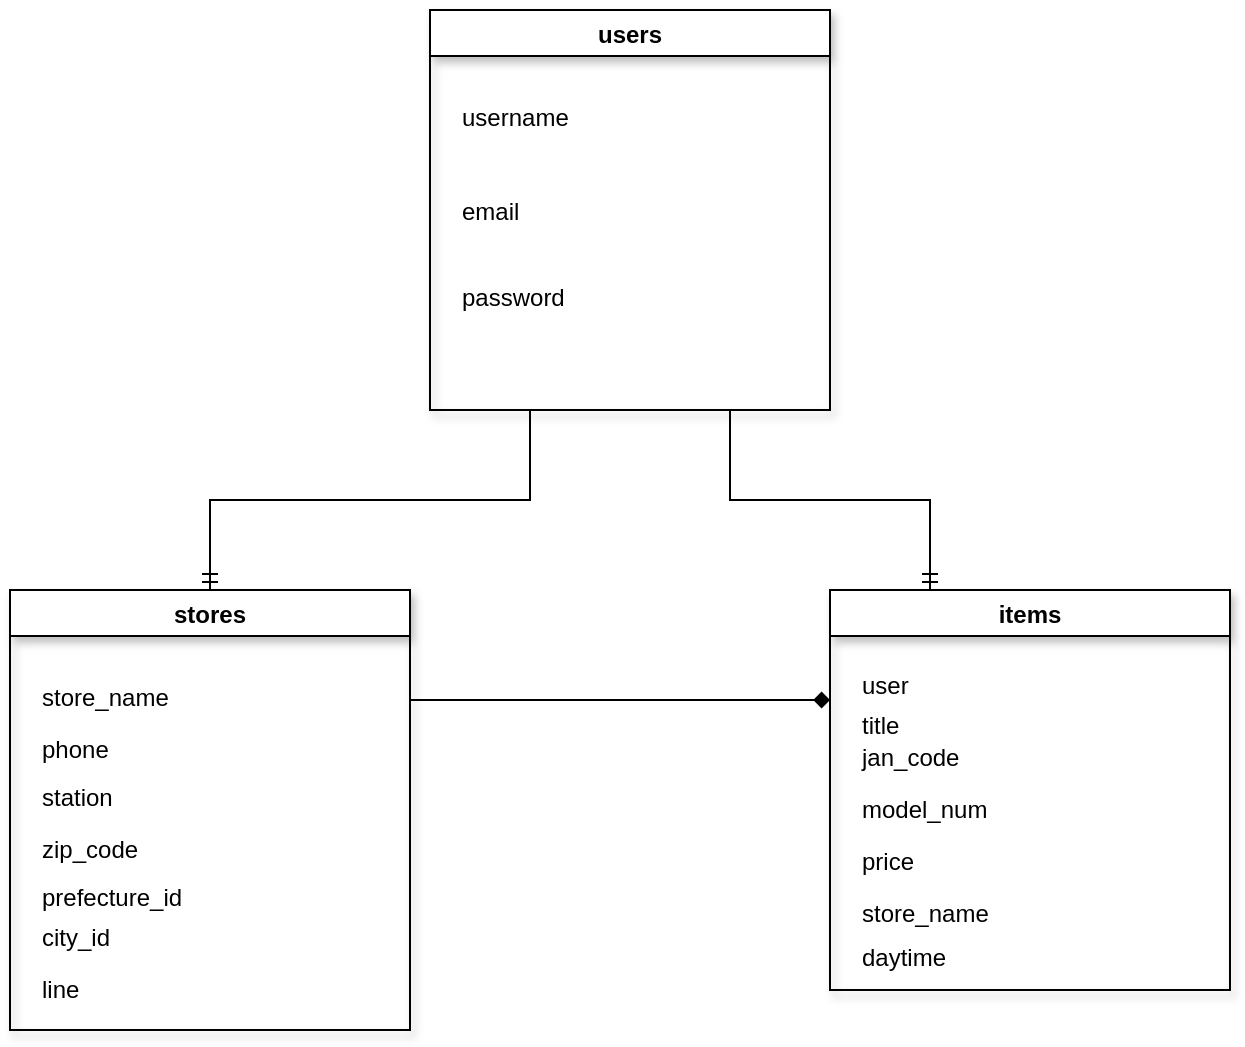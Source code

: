 <mxfile version="13.6.5">
    <diagram id="pTyrPDC_nQsaOwUT2job" name="ページ1">
        <mxGraphModel dx="477" dy="562" grid="1" gridSize="10" guides="1" tooltips="1" connect="1" arrows="1" fold="1" page="1" pageScale="1" pageWidth="827" pageHeight="1169" math="0" shadow="0">
            <root>
                <mxCell id="0"/>
                <mxCell id="1" parent="0"/>
                <mxCell id="19" value="items" style="swimlane;shadow=1;" vertex="1" parent="1">
                    <mxGeometry x="440" y="300" width="200" height="200" as="geometry"/>
                </mxCell>
                <mxCell id="12" value="user" style="text;strokeColor=none;fillColor=none;align=left;verticalAlign=top;spacingLeft=4;spacingRight=4;overflow=hidden;rotatable=0;points=[[0,0.5],[1,0.5]];portConstraint=eastwest;" vertex="1" parent="19">
                    <mxGeometry x="10" y="34" width="180" height="26" as="geometry"/>
                </mxCell>
                <mxCell id="20" value="title" style="text;strokeColor=none;fillColor=none;align=left;verticalAlign=top;spacingLeft=4;spacingRight=4;overflow=hidden;rotatable=0;points=[[0,0.5],[1,0.5]];portConstraint=eastwest;" vertex="1" parent="19">
                    <mxGeometry x="10" y="54" width="180" height="26" as="geometry"/>
                </mxCell>
                <mxCell id="21" value="jan_code" style="text;strokeColor=none;fillColor=none;align=left;verticalAlign=top;spacingLeft=4;spacingRight=4;overflow=hidden;rotatable=0;points=[[0,0.5],[1,0.5]];portConstraint=eastwest;" vertex="1" parent="19">
                    <mxGeometry x="10" y="70" width="180" height="26" as="geometry"/>
                </mxCell>
                <mxCell id="22" value="model_num" style="text;strokeColor=none;fillColor=none;align=left;verticalAlign=top;spacingLeft=4;spacingRight=4;overflow=hidden;rotatable=0;points=[[0,0.5],[1,0.5]];portConstraint=eastwest;" vertex="1" parent="19">
                    <mxGeometry x="10" y="96" width="180" height="26" as="geometry"/>
                </mxCell>
                <mxCell id="23" value="price" style="text;strokeColor=none;fillColor=none;align=left;verticalAlign=top;spacingLeft=4;spacingRight=4;overflow=hidden;rotatable=0;points=[[0,0.5],[1,0.5]];portConstraint=eastwest;" vertex="1" parent="19">
                    <mxGeometry x="10" y="122" width="180" height="26" as="geometry"/>
                </mxCell>
                <mxCell id="24" value="store_name" style="text;strokeColor=none;fillColor=none;align=left;verticalAlign=top;spacingLeft=4;spacingRight=4;overflow=hidden;rotatable=0;points=[[0,0.5],[1,0.5]];portConstraint=eastwest;" vertex="1" parent="19">
                    <mxGeometry x="10" y="148" width="180" height="26" as="geometry"/>
                </mxCell>
                <mxCell id="25" value="daytime" style="text;strokeColor=none;fillColor=none;align=left;verticalAlign=top;spacingLeft=4;spacingRight=4;overflow=hidden;rotatable=0;points=[[0,0.5],[1,0.5]];portConstraint=eastwest;" vertex="1" parent="19">
                    <mxGeometry x="10" y="170" width="180" height="26" as="geometry"/>
                </mxCell>
                <mxCell id="41" style="edgeStyle=orthogonalEdgeStyle;rounded=0;orthogonalLoop=1;jettySize=auto;html=1;exitX=1;exitY=0.25;exitDx=0;exitDy=0;endArrow=diamond;endFill=1;" edge="1" parent="1" source="26">
                    <mxGeometry relative="1" as="geometry">
                        <mxPoint x="440" y="355" as="targetPoint"/>
                    </mxGeometry>
                </mxCell>
                <mxCell id="26" value="stores" style="swimlane;shadow=1;" vertex="1" parent="1">
                    <mxGeometry x="30" y="300" width="200" height="220" as="geometry"/>
                </mxCell>
                <mxCell id="27" value="store_name" style="text;strokeColor=none;fillColor=none;align=left;verticalAlign=top;spacingLeft=4;spacingRight=4;overflow=hidden;rotatable=0;points=[[0,0.5],[1,0.5]];portConstraint=eastwest;" vertex="1" parent="26">
                    <mxGeometry x="10" y="40" width="180" height="26" as="geometry"/>
                </mxCell>
                <mxCell id="28" value="phone" style="text;strokeColor=none;fillColor=none;align=left;verticalAlign=top;spacingLeft=4;spacingRight=4;overflow=hidden;rotatable=0;points=[[0,0.5],[1,0.5]];portConstraint=eastwest;" vertex="1" parent="26">
                    <mxGeometry x="10" y="66" width="180" height="26" as="geometry"/>
                </mxCell>
                <mxCell id="29" value="station" style="text;strokeColor=none;fillColor=none;align=left;verticalAlign=top;spacingLeft=4;spacingRight=4;overflow=hidden;rotatable=0;points=[[0,0.5],[1,0.5]];portConstraint=eastwest;" vertex="1" parent="26">
                    <mxGeometry x="10" y="90" width="180" height="26" as="geometry"/>
                </mxCell>
                <mxCell id="30" value="zip_code" style="text;strokeColor=none;fillColor=none;align=left;verticalAlign=top;spacingLeft=4;spacingRight=4;overflow=hidden;rotatable=0;points=[[0,0.5],[1,0.5]];portConstraint=eastwest;" vertex="1" parent="26">
                    <mxGeometry x="10" y="116" width="180" height="26" as="geometry"/>
                </mxCell>
                <mxCell id="31" value="prefecture_id" style="text;strokeColor=none;fillColor=none;align=left;verticalAlign=top;spacingLeft=4;spacingRight=4;overflow=hidden;rotatable=0;points=[[0,0.5],[1,0.5]];portConstraint=eastwest;" vertex="1" parent="26">
                    <mxGeometry x="10" y="140" width="180" height="26" as="geometry"/>
                </mxCell>
                <mxCell id="32" value="city_id" style="text;strokeColor=none;fillColor=none;align=left;verticalAlign=top;spacingLeft=4;spacingRight=4;overflow=hidden;rotatable=0;points=[[0,0.5],[1,0.5]];portConstraint=eastwest;" vertex="1" parent="26">
                    <mxGeometry x="10" y="160" width="180" height="26" as="geometry"/>
                </mxCell>
                <mxCell id="33" value="line" style="text;strokeColor=none;fillColor=none;align=left;verticalAlign=top;spacingLeft=4;spacingRight=4;overflow=hidden;rotatable=0;points=[[0,0.5],[1,0.5]];portConstraint=eastwest;" vertex="1" parent="26">
                    <mxGeometry x="10" y="186" width="180" height="26" as="geometry"/>
                </mxCell>
                <mxCell id="39" style="edgeStyle=orthogonalEdgeStyle;rounded=0;orthogonalLoop=1;jettySize=auto;html=1;exitX=0.25;exitY=1;exitDx=0;exitDy=0;endArrow=ERmandOne;endFill=0;" edge="1" parent="1" source="34" target="26">
                    <mxGeometry relative="1" as="geometry"/>
                </mxCell>
                <mxCell id="40" style="edgeStyle=orthogonalEdgeStyle;rounded=0;orthogonalLoop=1;jettySize=auto;html=1;exitX=0.75;exitY=1;exitDx=0;exitDy=0;entryX=0.25;entryY=0;entryDx=0;entryDy=0;endArrow=ERmandOne;endFill=0;" edge="1" parent="1" source="34" target="19">
                    <mxGeometry relative="1" as="geometry"/>
                </mxCell>
                <mxCell id="34" value="users" style="swimlane;shadow=1;" vertex="1" parent="1">
                    <mxGeometry x="240" y="10" width="200" height="200" as="geometry"/>
                </mxCell>
                <mxCell id="35" value="username" style="text;strokeColor=none;fillColor=none;align=left;verticalAlign=top;spacingLeft=4;spacingRight=4;overflow=hidden;rotatable=0;points=[[0,0.5],[1,0.5]];portConstraint=eastwest;" vertex="1" parent="34">
                    <mxGeometry x="10" y="40" width="180" height="26" as="geometry"/>
                </mxCell>
                <mxCell id="36" value="email" style="text;strokeColor=none;fillColor=none;align=left;verticalAlign=top;spacingLeft=4;spacingRight=4;overflow=hidden;rotatable=0;points=[[0,0.5],[1,0.5]];portConstraint=eastwest;" vertex="1" parent="34">
                    <mxGeometry x="10" y="87" width="180" height="26" as="geometry"/>
                </mxCell>
                <mxCell id="37" value="password" style="text;strokeColor=none;fillColor=none;align=left;verticalAlign=top;spacingLeft=4;spacingRight=4;overflow=hidden;rotatable=0;points=[[0,0.5],[1,0.5]];portConstraint=eastwest;" vertex="1" parent="34">
                    <mxGeometry x="10" y="130" width="180" height="26" as="geometry"/>
                </mxCell>
            </root>
        </mxGraphModel>
    </diagram>
</mxfile>